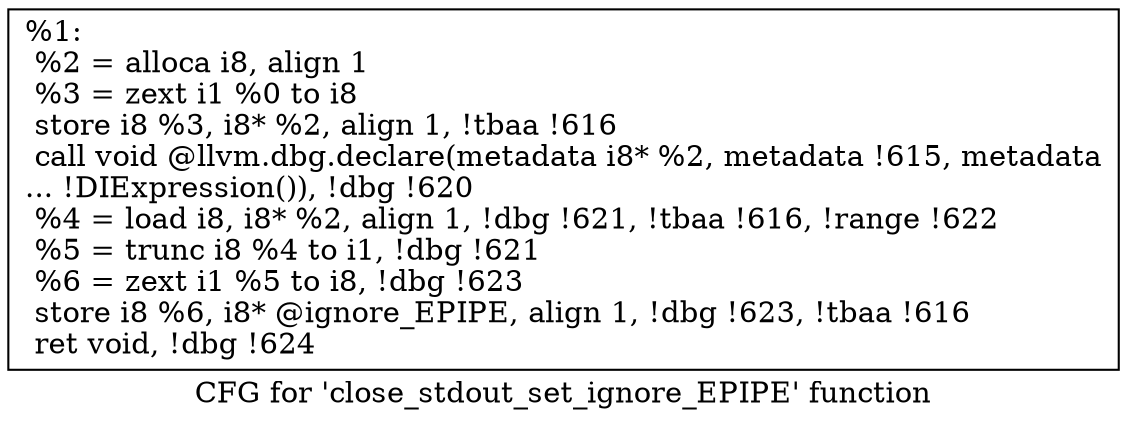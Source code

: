 digraph "CFG for 'close_stdout_set_ignore_EPIPE' function" {
	label="CFG for 'close_stdout_set_ignore_EPIPE' function";

	Node0x1411610 [shape=record,label="{%1:\l  %2 = alloca i8, align 1\l  %3 = zext i1 %0 to i8\l  store i8 %3, i8* %2, align 1, !tbaa !616\l  call void @llvm.dbg.declare(metadata i8* %2, metadata !615, metadata\l... !DIExpression()), !dbg !620\l  %4 = load i8, i8* %2, align 1, !dbg !621, !tbaa !616, !range !622\l  %5 = trunc i8 %4 to i1, !dbg !621\l  %6 = zext i1 %5 to i8, !dbg !623\l  store i8 %6, i8* @ignore_EPIPE, align 1, !dbg !623, !tbaa !616\l  ret void, !dbg !624\l}"];
}
